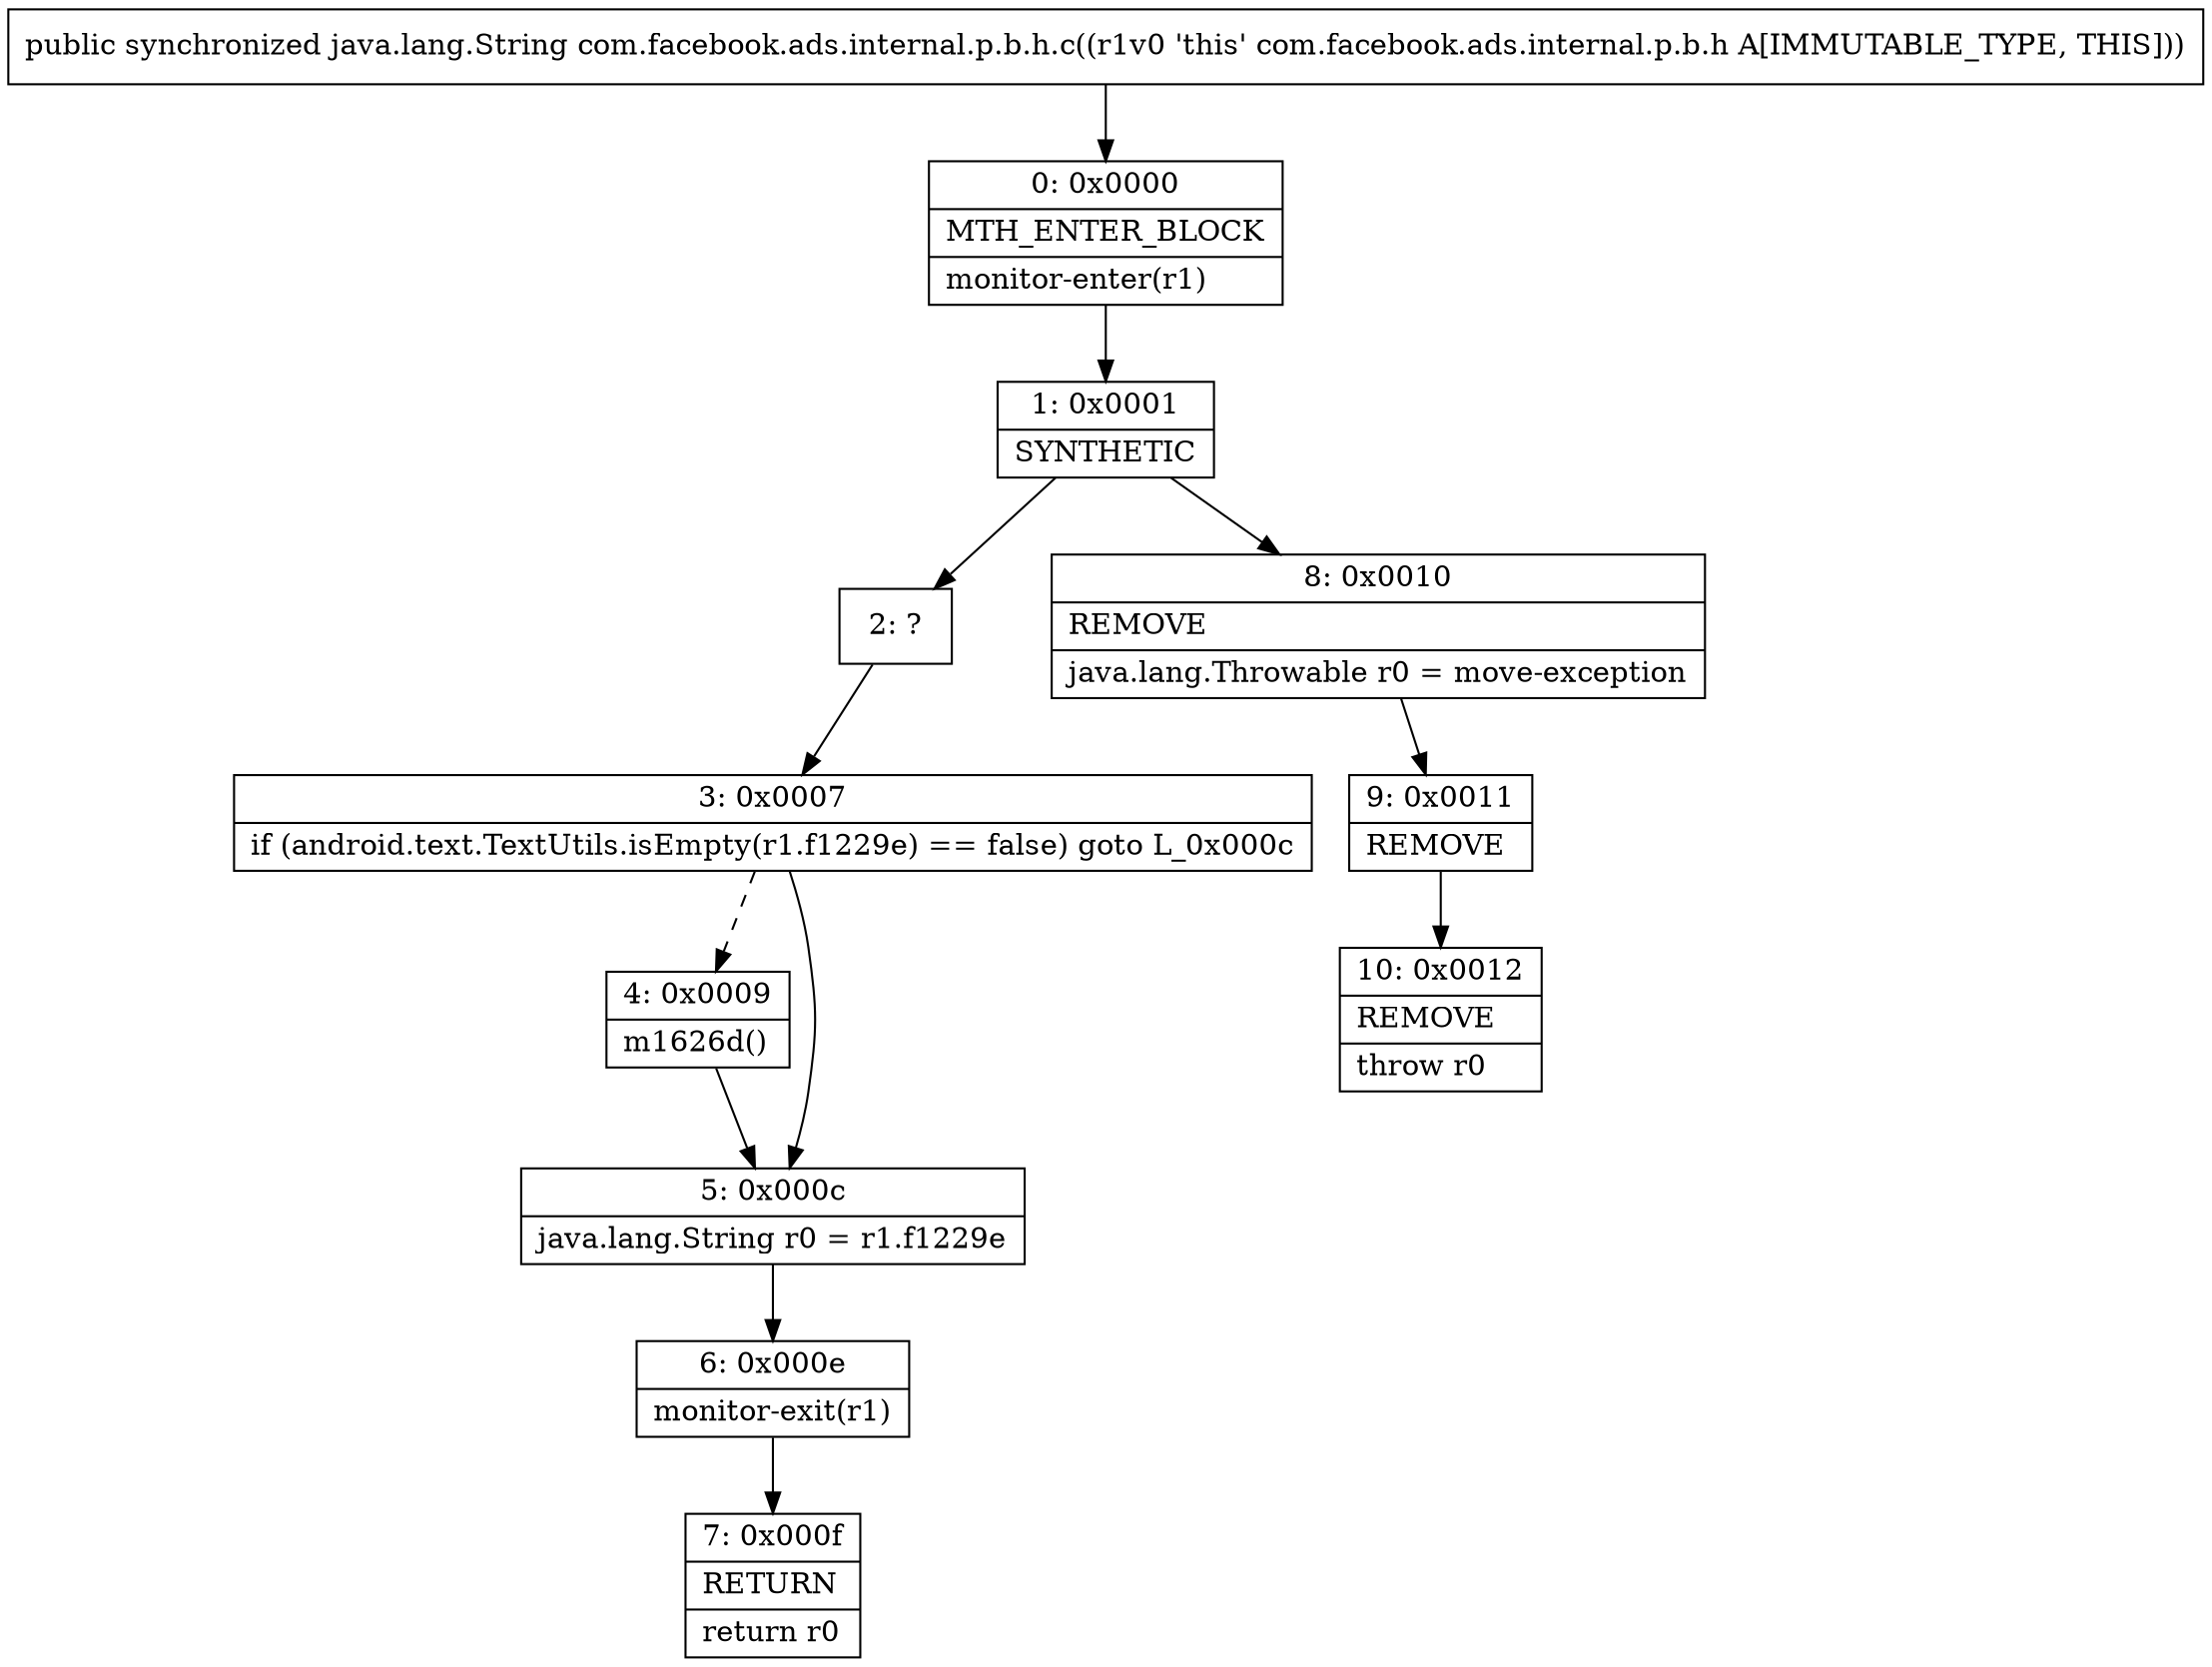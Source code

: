 digraph "CFG forcom.facebook.ads.internal.p.b.h.c()Ljava\/lang\/String;" {
Node_0 [shape=record,label="{0\:\ 0x0000|MTH_ENTER_BLOCK\l|monitor\-enter(r1)\l}"];
Node_1 [shape=record,label="{1\:\ 0x0001|SYNTHETIC\l}"];
Node_2 [shape=record,label="{2\:\ ?}"];
Node_3 [shape=record,label="{3\:\ 0x0007|if (android.text.TextUtils.isEmpty(r1.f1229e) == false) goto L_0x000c\l}"];
Node_4 [shape=record,label="{4\:\ 0x0009|m1626d()\l}"];
Node_5 [shape=record,label="{5\:\ 0x000c|java.lang.String r0 = r1.f1229e\l}"];
Node_6 [shape=record,label="{6\:\ 0x000e|monitor\-exit(r1)\l}"];
Node_7 [shape=record,label="{7\:\ 0x000f|RETURN\l|return r0\l}"];
Node_8 [shape=record,label="{8\:\ 0x0010|REMOVE\l|java.lang.Throwable r0 = move\-exception\l}"];
Node_9 [shape=record,label="{9\:\ 0x0011|REMOVE\l}"];
Node_10 [shape=record,label="{10\:\ 0x0012|REMOVE\l|throw r0\l}"];
MethodNode[shape=record,label="{public synchronized java.lang.String com.facebook.ads.internal.p.b.h.c((r1v0 'this' com.facebook.ads.internal.p.b.h A[IMMUTABLE_TYPE, THIS])) }"];
MethodNode -> Node_0;
Node_0 -> Node_1;
Node_1 -> Node_2;
Node_1 -> Node_8;
Node_2 -> Node_3;
Node_3 -> Node_4[style=dashed];
Node_3 -> Node_5;
Node_4 -> Node_5;
Node_5 -> Node_6;
Node_6 -> Node_7;
Node_8 -> Node_9;
Node_9 -> Node_10;
}

